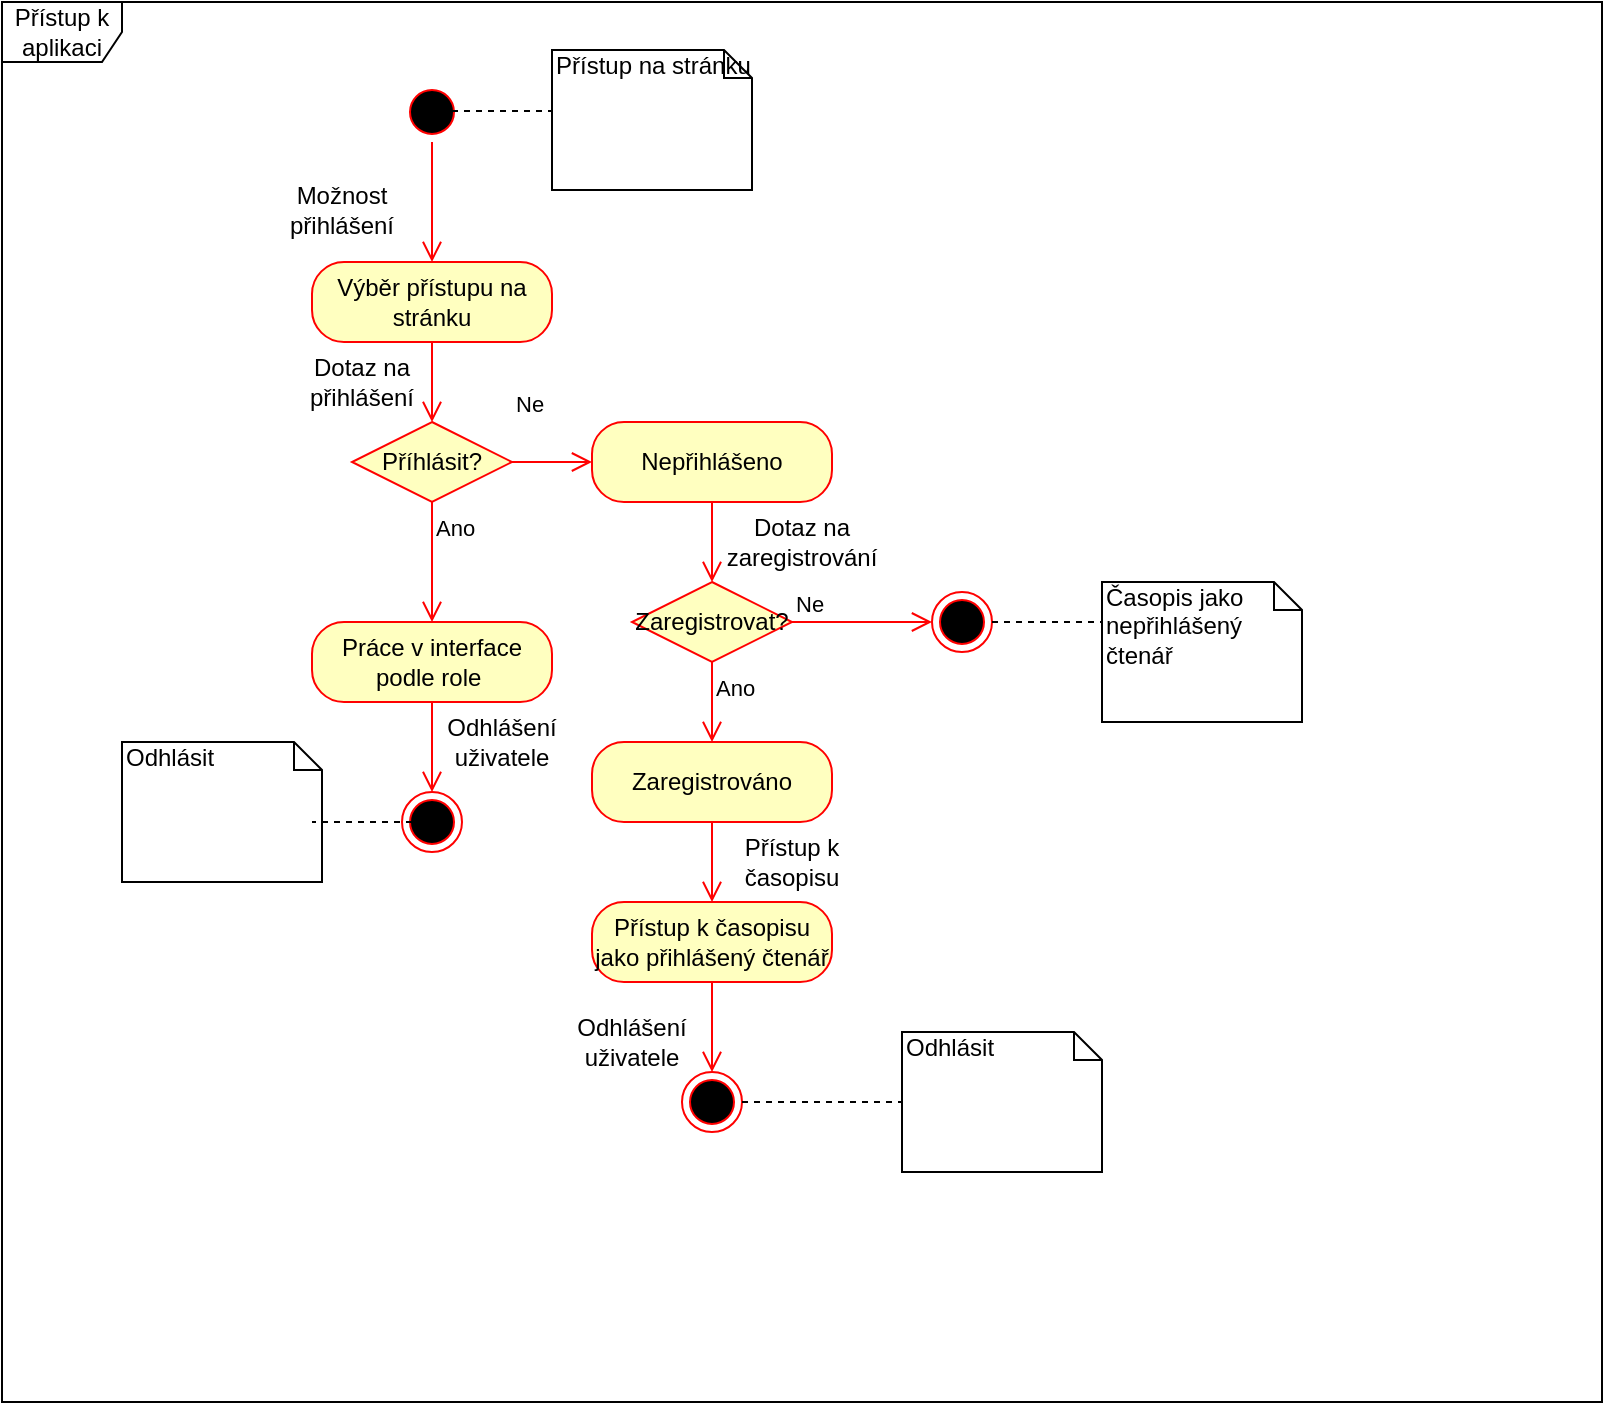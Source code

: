 <mxfile version="12.4.8" type="device"><diagram id="o3dlUDmgSDD4n7B77wFV" name="Page-1"><mxGraphModel dx="1422" dy="794" grid="1" gridSize="10" guides="1" tooltips="1" connect="1" arrows="1" fold="1" page="1" pageScale="1" pageWidth="827" pageHeight="1169" math="0" shadow="0"><root><mxCell id="0"/><mxCell id="1" parent="0"/><mxCell id="hPszKfkfvFSIk3_HI2J2-1" value="" style="ellipse;html=1;shape=startState;fillColor=#000000;strokeColor=#ff0000;" vertex="1" parent="1"><mxGeometry x="200" y="50" width="30" height="30" as="geometry"/></mxCell><mxCell id="hPszKfkfvFSIk3_HI2J2-2" value="" style="edgeStyle=orthogonalEdgeStyle;html=1;verticalAlign=bottom;endArrow=open;endSize=8;strokeColor=#ff0000;" edge="1" source="hPszKfkfvFSIk3_HI2J2-1" parent="1"><mxGeometry relative="1" as="geometry"><mxPoint x="215" y="140" as="targetPoint"/></mxGeometry></mxCell><mxCell id="hPszKfkfvFSIk3_HI2J2-3" value="Výběr přístupu na stránku" style="rounded=1;whiteSpace=wrap;html=1;arcSize=40;fontColor=#000000;fillColor=#ffffc0;strokeColor=#ff0000;" vertex="1" parent="1"><mxGeometry x="155" y="140" width="120" height="40" as="geometry"/></mxCell><mxCell id="hPszKfkfvFSIk3_HI2J2-4" value="" style="edgeStyle=orthogonalEdgeStyle;html=1;verticalAlign=bottom;endArrow=open;endSize=8;strokeColor=#ff0000;" edge="1" source="hPszKfkfvFSIk3_HI2J2-3" parent="1" target="hPszKfkfvFSIk3_HI2J2-13"><mxGeometry relative="1" as="geometry"><mxPoint x="215" y="240" as="targetPoint"/></mxGeometry></mxCell><mxCell id="hPszKfkfvFSIk3_HI2J2-13" value="Příhlásit?" style="rhombus;whiteSpace=wrap;html=1;fillColor=#ffffc0;strokeColor=#ff0000;" vertex="1" parent="1"><mxGeometry x="175" y="220" width="80" height="40" as="geometry"/></mxCell><mxCell id="hPszKfkfvFSIk3_HI2J2-14" value="Ne" style="edgeStyle=orthogonalEdgeStyle;html=1;align=left;verticalAlign=bottom;endArrow=open;endSize=8;strokeColor=#ff0000;" edge="1" source="hPszKfkfvFSIk3_HI2J2-13" parent="1" target="hPszKfkfvFSIk3_HI2J2-16"><mxGeometry x="-1" y="20" relative="1" as="geometry"><mxPoint x="355" y="240" as="targetPoint"/><mxPoint as="offset"/></mxGeometry></mxCell><mxCell id="hPszKfkfvFSIk3_HI2J2-15" value="Ano" style="edgeStyle=orthogonalEdgeStyle;html=1;align=left;verticalAlign=top;endArrow=open;endSize=8;strokeColor=#ff0000;" edge="1" source="hPszKfkfvFSIk3_HI2J2-13" parent="1"><mxGeometry x="-1" relative="1" as="geometry"><mxPoint x="215" y="320" as="targetPoint"/></mxGeometry></mxCell><mxCell id="hPszKfkfvFSIk3_HI2J2-16" value="Nepřihlášeno" style="rounded=1;whiteSpace=wrap;html=1;arcSize=40;fontColor=#000000;fillColor=#ffffc0;strokeColor=#ff0000;" vertex="1" parent="1"><mxGeometry x="295" y="220" width="120" height="40" as="geometry"/></mxCell><mxCell id="hPszKfkfvFSIk3_HI2J2-17" value="" style="edgeStyle=orthogonalEdgeStyle;html=1;verticalAlign=bottom;endArrow=open;endSize=8;strokeColor=#ff0000;" edge="1" source="hPszKfkfvFSIk3_HI2J2-16" parent="1" target="hPszKfkfvFSIk3_HI2J2-18"><mxGeometry relative="1" as="geometry"><mxPoint x="355" y="320" as="targetPoint"/></mxGeometry></mxCell><mxCell id="hPszKfkfvFSIk3_HI2J2-18" value="Zaregistrovat?" style="rhombus;whiteSpace=wrap;html=1;fillColor=#ffffc0;strokeColor=#ff0000;" vertex="1" parent="1"><mxGeometry x="315" y="300" width="80" height="40" as="geometry"/></mxCell><mxCell id="hPszKfkfvFSIk3_HI2J2-19" value="Ne" style="edgeStyle=orthogonalEdgeStyle;html=1;align=left;verticalAlign=bottom;endArrow=open;endSize=8;strokeColor=#ff0000;" edge="1" source="hPszKfkfvFSIk3_HI2J2-18" parent="1" target="hPszKfkfvFSIk3_HI2J2-40"><mxGeometry x="-1" relative="1" as="geometry"><mxPoint x="480" y="320" as="targetPoint"/></mxGeometry></mxCell><mxCell id="hPszKfkfvFSIk3_HI2J2-20" value="Ano" style="edgeStyle=orthogonalEdgeStyle;html=1;align=left;verticalAlign=top;endArrow=open;endSize=8;strokeColor=#ff0000;" edge="1" source="hPszKfkfvFSIk3_HI2J2-18" parent="1" target="hPszKfkfvFSIk3_HI2J2-23"><mxGeometry x="-1" relative="1" as="geometry"><mxPoint x="355" y="400" as="targetPoint"/></mxGeometry></mxCell><mxCell id="hPszKfkfvFSIk3_HI2J2-23" value="Zaregistrováno" style="rounded=1;whiteSpace=wrap;html=1;arcSize=40;fontColor=#000000;fillColor=#ffffc0;strokeColor=#ff0000;" vertex="1" parent="1"><mxGeometry x="295" y="380" width="120" height="40" as="geometry"/></mxCell><mxCell id="hPszKfkfvFSIk3_HI2J2-24" value="" style="edgeStyle=orthogonalEdgeStyle;html=1;verticalAlign=bottom;endArrow=open;endSize=8;strokeColor=#ff0000;" edge="1" source="hPszKfkfvFSIk3_HI2J2-23" parent="1" target="hPszKfkfvFSIk3_HI2J2-25"><mxGeometry relative="1" as="geometry"><mxPoint x="355" y="480" as="targetPoint"/></mxGeometry></mxCell><mxCell id="hPszKfkfvFSIk3_HI2J2-25" value="Přístup k časopisu jako přihlášený čtenář" style="rounded=1;whiteSpace=wrap;html=1;arcSize=40;fontColor=#000000;fillColor=#ffffc0;strokeColor=#ff0000;" vertex="1" parent="1"><mxGeometry x="295" y="460" width="120" height="40" as="geometry"/></mxCell><mxCell id="hPszKfkfvFSIk3_HI2J2-26" value="" style="edgeStyle=orthogonalEdgeStyle;html=1;verticalAlign=bottom;endArrow=open;endSize=8;strokeColor=#ff0000;" edge="1" source="hPszKfkfvFSIk3_HI2J2-25" parent="1" target="hPszKfkfvFSIk3_HI2J2-27"><mxGeometry relative="1" as="geometry"><mxPoint x="355" y="560" as="targetPoint"/></mxGeometry></mxCell><mxCell id="hPszKfkfvFSIk3_HI2J2-27" value="" style="ellipse;html=1;shape=endState;fillColor=#000000;strokeColor=#ff0000;" vertex="1" parent="1"><mxGeometry x="340" y="545" width="30" height="30" as="geometry"/></mxCell><mxCell id="hPszKfkfvFSIk3_HI2J2-31" value="Práce v interface podle role&amp;nbsp;" style="rounded=1;whiteSpace=wrap;html=1;arcSize=40;fontColor=#000000;fillColor=#ffffc0;strokeColor=#ff0000;" vertex="1" parent="1"><mxGeometry x="155" y="320" width="120" height="40" as="geometry"/></mxCell><mxCell id="hPszKfkfvFSIk3_HI2J2-32" value="" style="edgeStyle=orthogonalEdgeStyle;html=1;verticalAlign=bottom;endArrow=open;endSize=8;strokeColor=#ff0000;" edge="1" source="hPszKfkfvFSIk3_HI2J2-31" parent="1" target="hPszKfkfvFSIk3_HI2J2-43"><mxGeometry relative="1" as="geometry"><mxPoint x="215" y="420" as="targetPoint"/></mxGeometry></mxCell><mxCell id="hPszKfkfvFSIk3_HI2J2-36" value="Odhlásit" style="shape=note;whiteSpace=wrap;html=1;size=14;verticalAlign=top;align=left;spacingTop=-6;" vertex="1" parent="1"><mxGeometry x="450" y="525" width="100" height="70" as="geometry"/></mxCell><mxCell id="hPszKfkfvFSIk3_HI2J2-37" value="" style="edgeStyle=orthogonalEdgeStyle;rounded=0;orthogonalLoop=1;jettySize=auto;html=1;dashed=1;endArrow=none;endFill=0;" edge="1" parent="1" source="hPszKfkfvFSIk3_HI2J2-27" target="hPszKfkfvFSIk3_HI2J2-36"><mxGeometry relative="1" as="geometry"/></mxCell><mxCell id="hPszKfkfvFSIk3_HI2J2-40" value="" style="ellipse;html=1;shape=endState;fillColor=#000000;strokeColor=#ff0000;" vertex="1" parent="1"><mxGeometry x="465" y="305" width="30" height="30" as="geometry"/></mxCell><mxCell id="hPszKfkfvFSIk3_HI2J2-41" value="Časopis jako nepřihlášený čtenář" style="shape=note;whiteSpace=wrap;html=1;size=14;verticalAlign=top;align=left;spacingTop=-6;" vertex="1" parent="1"><mxGeometry x="550" y="300" width="100" height="70" as="geometry"/></mxCell><mxCell id="hPszKfkfvFSIk3_HI2J2-42" value="" style="endArrow=none;html=1;dashed=1;endFill=0;" edge="1" parent="1"><mxGeometry width="50" height="50" relative="1" as="geometry"><mxPoint x="495" y="320" as="sourcePoint"/><mxPoint x="550" y="320" as="targetPoint"/></mxGeometry></mxCell><mxCell id="hPszKfkfvFSIk3_HI2J2-43" value="" style="ellipse;html=1;shape=endState;fillColor=#000000;strokeColor=#ff0000;" vertex="1" parent="1"><mxGeometry x="200" y="405" width="30" height="30" as="geometry"/></mxCell><mxCell id="hPszKfkfvFSIk3_HI2J2-44" value="Odhlásit" style="shape=note;whiteSpace=wrap;html=1;size=14;verticalAlign=top;align=left;spacingTop=-6;" vertex="1" parent="1"><mxGeometry x="60" y="380" width="100" height="70" as="geometry"/></mxCell><mxCell id="hPszKfkfvFSIk3_HI2J2-45" value="" style="endArrow=none;html=1;dashed=1;endFill=0;" edge="1" parent="1"><mxGeometry width="50" height="50" relative="1" as="geometry"><mxPoint x="205" y="420" as="sourcePoint"/><mxPoint x="155" y="420" as="targetPoint"/></mxGeometry></mxCell><mxCell id="hPszKfkfvFSIk3_HI2J2-50" value="Přístup na stránku" style="shape=note;whiteSpace=wrap;html=1;size=14;verticalAlign=top;align=left;spacingTop=-6;" vertex="1" parent="1"><mxGeometry x="275" y="34" width="100" height="70" as="geometry"/></mxCell><mxCell id="hPszKfkfvFSIk3_HI2J2-51" value="" style="endArrow=none;dashed=1;html=1;" edge="1" parent="1"><mxGeometry width="50" height="50" relative="1" as="geometry"><mxPoint x="225" y="64.5" as="sourcePoint"/><mxPoint x="275" y="64.5" as="targetPoint"/></mxGeometry></mxCell><mxCell id="hPszKfkfvFSIk3_HI2J2-52" value="Přístup k aplikaci" style="shape=umlFrame;whiteSpace=wrap;html=1;" vertex="1" parent="1"><mxGeometry y="10" width="800" height="700" as="geometry"/></mxCell><mxCell id="hPszKfkfvFSIk3_HI2J2-53" value="Možnost přihlášení" style="text;html=1;strokeColor=none;fillColor=none;align=center;verticalAlign=middle;whiteSpace=wrap;rounded=0;" vertex="1" parent="1"><mxGeometry x="150" y="104" width="40" height="20" as="geometry"/></mxCell><mxCell id="hPszKfkfvFSIk3_HI2J2-55" value="Dotaz na přihlášení" style="text;html=1;strokeColor=none;fillColor=none;align=center;verticalAlign=middle;whiteSpace=wrap;rounded=0;" vertex="1" parent="1"><mxGeometry x="160" y="190" width="40" height="20" as="geometry"/></mxCell><mxCell id="hPszKfkfvFSIk3_HI2J2-56" value="Dotaz na zaregistrování" style="text;html=1;strokeColor=none;fillColor=none;align=center;verticalAlign=middle;whiteSpace=wrap;rounded=0;" vertex="1" parent="1"><mxGeometry x="380" y="270" width="40" height="20" as="geometry"/></mxCell><mxCell id="hPszKfkfvFSIk3_HI2J2-57" value="Přístup k časopisu" style="text;html=1;strokeColor=none;fillColor=none;align=center;verticalAlign=middle;whiteSpace=wrap;rounded=0;" vertex="1" parent="1"><mxGeometry x="375" y="430" width="40" height="20" as="geometry"/></mxCell><mxCell id="hPszKfkfvFSIk3_HI2J2-58" value="Odhlášení uživatele" style="text;html=1;strokeColor=none;fillColor=none;align=center;verticalAlign=middle;whiteSpace=wrap;rounded=0;" vertex="1" parent="1"><mxGeometry x="295" y="520" width="40" height="20" as="geometry"/></mxCell><mxCell id="hPszKfkfvFSIk3_HI2J2-59" value="Odhlášení uživatele" style="text;html=1;strokeColor=none;fillColor=none;align=center;verticalAlign=middle;whiteSpace=wrap;rounded=0;" vertex="1" parent="1"><mxGeometry x="230" y="370" width="40" height="20" as="geometry"/></mxCell></root></mxGraphModel></diagram></mxfile>